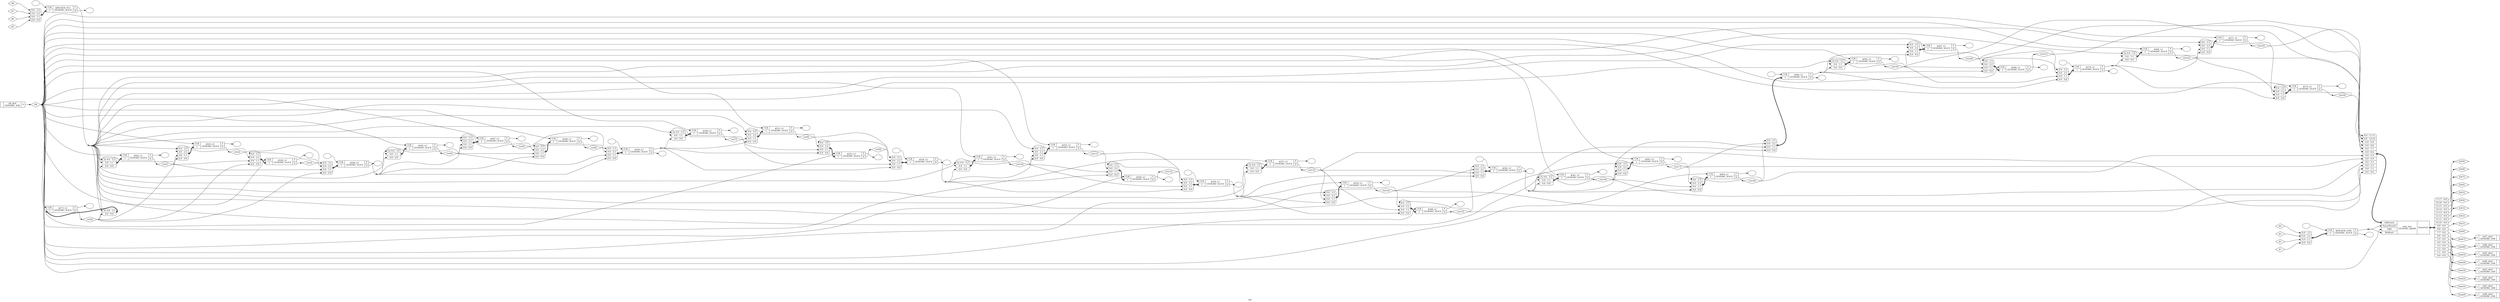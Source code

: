 digraph "top" {
label="top";
rankdir="LR";
remincross=true;
n14 [ shape=diamond, label="leds[1]", color="black", fontcolor="black" ];
n15 [ shape=diamond, label="leds[0]", color="black", fontcolor="black" ];
n16 [ shape=diamond, label="ctr[24]", color="black", fontcolor="black" ];
n17 [ shape=diamond, label="ctr[23]", color="black", fontcolor="black" ];
n18 [ shape=diamond, label="ctr[22]", color="black", fontcolor="black" ];
n19 [ shape=diamond, label="ctr[21]", color="black", fontcolor="black" ];
n20 [ shape=diamond, label="ctr[20]", color="black", fontcolor="black" ];
n21 [ shape=diamond, label="ctr[19]", color="black", fontcolor="black" ];
n22 [ shape=diamond, label="ctr[3]", color="black", fontcolor="black" ];
n23 [ shape=diamond, label="leds[5]", color="black", fontcolor="black" ];
n24 [ shape=diamond, label="ctr[18]", color="black", fontcolor="black" ];
n25 [ shape=diamond, label="leds[4]", color="black", fontcolor="black" ];
n26 [ shape=diamond, label="leds[3]", color="black", fontcolor="black" ];
n27 [ shape=diamond, label="ctr[2]", color="black", fontcolor="black" ];
n28 [ shape=diamond, label="leds[2]", color="black", fontcolor="black" ];
n29 [ shape=diamond, label="ctr[17]", color="black", fontcolor="black" ];
n30 [ shape=diamond, label="ctr[16]", color="black", fontcolor="black" ];
n31 [ shape=diamond, label="ctr[15]", color="black", fontcolor="black" ];
n33 [ shape=diamond, label="ctr[12]", color="black", fontcolor="black" ];
n37 [ shape=diamond, label="ctr[9]", color="black", fontcolor="black" ];
n39 [ shape=diamond, label="ctr[14]", color="black", fontcolor="black" ];
n40 [ shape=diamond, label="ctr[0]", color="black", fontcolor="black" ];
n42 [ shape=diamond, label="ctr[6]", color="black", fontcolor="black" ];
n43 [ shape=diamond, label="ctr[13]", color="black", fontcolor="black" ];
n44 [ shape=diamond, label="ctr[5]", color="black", fontcolor="black" ];
n45 [ shape=diamond, label="clk", color="black", fontcolor="black" ];
n46 [ shape=diamond, label="ctr[11]", color="black", fontcolor="black" ];
n48 [ shape=diamond, label="leds[7]", color="black", fontcolor="black" ];
n50 [ shape=diamond, label="ctr[7]", color="black", fontcolor="black" ];
n51 [ shape=diamond, label="ctr[1]", color="black", fontcolor="black" ];
n53 [ shape=diamond, label="leds[6]", color="black", fontcolor="black" ];
n56 [ shape=diamond, label="ctr[10]", color="black", fontcolor="black" ];
n57 [ shape=diamond, label="ctr[8]", color="black", fontcolor="black" ];
n61 [ shape=diamond, label="ctr[4]", color="black", fontcolor="black" ];
v0 [ label="" ];
c66 [ shape=record, label="{{<p62> CLK|<p63> I}|$573_LC\nGENERIC_SLICE|{<p64> F|<p65> Q}}" ];
x1 [ shape=record, style=rounded, label="<s3> 3x 0:0 - 3:1 |<s0> 0:0 - 0:0 " ];
x1:e -> c66:p63:w [arrowhead=odiamond, arrowtail=odiamond, dir=both, color="black", style="setlinewidth(3)", label=""];
v2 [ label="" ];
c67 [ shape=record, label="{{<p62> CLK|<p63> I}|$572_LC\nGENERIC_SLICE|{<p64> F|<p65> Q}}" ];
x3 [ shape=record, style=rounded, label="<s3> 0:0 - 3:3 |<s2> 0:0 - 2:2 |<s1> 0:0 - 1:1 |<s0> 0:0 - 0:0 " ];
x3:e -> c67:p63:w [arrowhead=odiamond, arrowtail=odiamond, dir=both, color="black", style="setlinewidth(3)", label=""];
v4 [ label="" ];
c68 [ shape=record, label="{{<p62> CLK|<p63> I}|$571_LC\nGENERIC_SLICE|{<p64> F|<p65> Q}}" ];
x5 [ shape=record, style=rounded, label="<s3> 0:0 - 3:3 |<s2> 0:0 - 2:2 |<s1> 0:0 - 1:1 |<s0> 0:0 - 0:0 " ];
x5:e -> c68:p63:w [arrowhead=odiamond, arrowtail=odiamond, dir=both, color="black", style="setlinewidth(3)", label=""];
v6 [ label="" ];
v8 [ label="" ];
c69 [ shape=record, label="{{<p62> CLK|<p63> I}|$570_LC\nGENERIC_SLICE|{<p64> F|<p65> Q}}" ];
x7 [ shape=record, style=rounded, label="<s3> 0:0 - 3:3 |<s2> 0:0 - 2:2 |<s1> 0:0 - 1:1 |<s0> 0:0 - 0:0 " ];
x7:e -> c69:p63:w [arrowhead=odiamond, arrowtail=odiamond, dir=both, color="black", style="setlinewidth(3)", label=""];
v9 [ label="" ];
c70 [ shape=record, label="{{<p62> CLK|<p63> I}|$569_LC\nGENERIC_SLICE|{<p64> F|<p65> Q}}" ];
x10 [ shape=record, style=rounded, label="<s3> 2x 0:0 - 3:2 |<s1> 0:0 - 1:1 |<s0> 0:0 - 0:0 " ];
x10:e -> c70:p63:w [arrowhead=odiamond, arrowtail=odiamond, dir=both, color="black", style="setlinewidth(3)", label=""];
v11 [ label="" ];
c71 [ shape=record, label="{{<p62> CLK|<p63> I}|$568_LC\nGENERIC_SLICE|{<p64> F|<p65> Q}}" ];
x12 [ shape=record, style=rounded, label="<s3> 0:0 - 3:3 |<s2> 0:0 - 2:2 |<s1> 0:0 - 1:1 |<s0> 0:0 - 0:0 " ];
x12:e -> c71:p63:w [arrowhead=odiamond, arrowtail=odiamond, dir=both, color="black", style="setlinewidth(3)", label=""];
v13 [ label="" ];
c72 [ shape=record, label="{{<p62> CLK|<p63> I}|$567_LC\nGENERIC_SLICE|{<p64> F|<p65> Q}}" ];
x14 [ shape=record, style=rounded, label="<s3> 0:0 - 3:3 |<s2> 0:0 - 2:2 |<s1> 0:0 - 1:1 |<s0> 0:0 - 0:0 " ];
x14:e -> c72:p63:w [arrowhead=odiamond, arrowtail=odiamond, dir=both, color="black", style="setlinewidth(3)", label=""];
v15 [ label="" ];
v17 [ label="" ];
c73 [ shape=record, label="{{<p62> CLK|<p63> I}|$566_LC\nGENERIC_SLICE|{<p64> F|<p65> Q}}" ];
x16 [ shape=record, style=rounded, label="<s3> 0:0 - 3:3 |<s2> 0:0 - 2:2 |<s1> 0:0 - 1:1 |<s0> 0:0 - 0:0 " ];
x16:e -> c73:p63:w [arrowhead=odiamond, arrowtail=odiamond, dir=both, color="black", style="setlinewidth(3)", label=""];
v18 [ label="" ];
c74 [ shape=record, label="{{<p62> CLK|<p63> I}|$565_LC\nGENERIC_SLICE|{<p64> F|<p65> Q}}" ];
x19 [ shape=record, style=rounded, label="<s3> 2x 0:0 - 3:2 |<s1> 0:0 - 1:1 |<s0> 0:0 - 0:0 " ];
x19:e -> c74:p63:w [arrowhead=odiamond, arrowtail=odiamond, dir=both, color="black", style="setlinewidth(3)", label=""];
v20 [ label="" ];
c75 [ shape=record, label="{{<p62> CLK|<p63> I}|$564_LC\nGENERIC_SLICE|{<p64> F|<p65> Q}}" ];
x21 [ shape=record, style=rounded, label="<s3> 0:0 - 3:3 |<s2> 0:0 - 2:2 |<s1> 0:0 - 1:1 |<s0> 0:0 - 0:0 " ];
x21:e -> c75:p63:w [arrowhead=odiamond, arrowtail=odiamond, dir=both, color="black", style="setlinewidth(3)", label=""];
v22 [ label="" ];
c76 [ shape=record, label="{{<p62> CLK|<p63> I}|$563_LC\nGENERIC_SLICE|{<p64> F|<p65> Q}}" ];
x23 [ shape=record, style=rounded, label="<s3> 0:0 - 3:3 |<s2> 0:0 - 2:2 |<s1> 0:0 - 1:1 |<s0> 0:0 - 0:0 " ];
x23:e -> c76:p63:w [arrowhead=odiamond, arrowtail=odiamond, dir=both, color="black", style="setlinewidth(3)", label=""];
v24 [ label="" ];
v26 [ label="" ];
c77 [ shape=record, label="{{<p62> CLK|<p63> I}|$562_LC\nGENERIC_SLICE|{<p64> F|<p65> Q}}" ];
x25 [ shape=record, style=rounded, label="<s3> 0:0 - 3:3 |<s2> 0:0 - 2:2 |<s1> 0:0 - 1:1 |<s0> 0:0 - 0:0 " ];
x25:e -> c77:p63:w [arrowhead=odiamond, arrowtail=odiamond, dir=both, color="black", style="setlinewidth(3)", label=""];
v27 [ label="" ];
c78 [ shape=record, label="{{<p62> CLK|<p63> I}|$561_LC\nGENERIC_SLICE|{<p64> F|<p65> Q}}" ];
x28 [ shape=record, style=rounded, label="<s3> 2x 0:0 - 3:2 |<s1> 0:0 - 1:1 |<s0> 0:0 - 0:0 " ];
x28:e -> c78:p63:w [arrowhead=odiamond, arrowtail=odiamond, dir=both, color="black", style="setlinewidth(3)", label=""];
v29 [ label="" ];
c79 [ shape=record, label="{{<p62> CLK|<p63> I}|$560_LC\nGENERIC_SLICE|{<p64> F|<p65> Q}}" ];
x30 [ shape=record, style=rounded, label="<s3> 0:0 - 3:3 |<s2> 0:0 - 2:2 |<s1> 0:0 - 1:1 |<s0> 0:0 - 0:0 " ];
x30:e -> c79:p63:w [arrowhead=odiamond, arrowtail=odiamond, dir=both, color="black", style="setlinewidth(3)", label=""];
v31 [ label="" ];
c80 [ shape=record, label="{{<p62> CLK|<p63> I}|$559_LC\nGENERIC_SLICE|{<p64> F|<p65> Q}}" ];
x32 [ shape=record, style=rounded, label="<s3> 0:0 - 3:3 |<s2> 0:0 - 2:2 |<s1> 0:0 - 1:1 |<s0> 0:0 - 0:0 " ];
x32:e -> c80:p63:w [arrowhead=odiamond, arrowtail=odiamond, dir=both, color="black", style="setlinewidth(3)", label=""];
v33 [ label="" ];
v35 [ label="" ];
c81 [ shape=record, label="{{<p62> CLK|<p63> I}|$558_LC\nGENERIC_SLICE|{<p64> F|<p65> Q}}" ];
x34 [ shape=record, style=rounded, label="<s3> 0:0 - 3:3 |<s2> 0:0 - 2:2 |<s1> 0:0 - 1:1 |<s0> 0:0 - 0:0 " ];
x34:e -> c81:p63:w [arrowhead=odiamond, arrowtail=odiamond, dir=both, color="black", style="setlinewidth(3)", label=""];
v36 [ label="" ];
c82 [ shape=record, label="{{<p62> CLK|<p63> I}|$557_LC\nGENERIC_SLICE|{<p64> F|<p65> Q}}" ];
x37 [ shape=record, style=rounded, label="<s3> 2x 0:0 - 3:2 |<s1> 0:0 - 1:1 |<s0> 0:0 - 0:0 " ];
x37:e -> c82:p63:w [arrowhead=odiamond, arrowtail=odiamond, dir=both, color="black", style="setlinewidth(3)", label=""];
v38 [ label="" ];
c83 [ shape=record, label="{{<p62> CLK|<p63> I}|$556_LC\nGENERIC_SLICE|{<p64> F|<p65> Q}}" ];
x39 [ shape=record, style=rounded, label="<s3> 0:0 - 3:3 |<s2> 0:0 - 2:2 |<s1> 0:0 - 1:1 |<s0> 0:0 - 0:0 " ];
x39:e -> c83:p63:w [arrowhead=odiamond, arrowtail=odiamond, dir=both, color="black", style="setlinewidth(3)", label=""];
v40 [ label="" ];
c84 [ shape=record, label="{{<p62> CLK|<p63> I}|$555_LC\nGENERIC_SLICE|{<p64> F|<p65> Q}}" ];
x41 [ shape=record, style=rounded, label="<s3> 0:0 - 3:3 |<s2> 0:0 - 2:2 |<s1> 0:0 - 1:1 |<s0> 0:0 - 0:0 " ];
x41:e -> c84:p63:w [arrowhead=odiamond, arrowtail=odiamond, dir=both, color="black", style="setlinewidth(3)", label=""];
v42 [ label="" ];
v44 [ label="" ];
c85 [ shape=record, label="{{<p62> CLK|<p63> I}|$554_LC\nGENERIC_SLICE|{<p64> F|<p65> Q}}" ];
x43 [ shape=record, style=rounded, label="<s3> 0:0 - 3:3 |<s2> 0:0 - 2:2 |<s1> 0:0 - 1:1 |<s0> 0:0 - 0:0 " ];
x43:e -> c85:p63:w [arrowhead=odiamond, arrowtail=odiamond, dir=both, color="black", style="setlinewidth(3)", label=""];
v45 [ label="" ];
c86 [ shape=record, label="{{<p62> CLK|<p63> I}|$553_LC\nGENERIC_SLICE|{<p64> F|<p65> Q}}" ];
x46 [ shape=record, style=rounded, label="<s3> 2x 0:0 - 3:2 |<s1> 0:0 - 1:1 |<s0> 0:0 - 0:0 " ];
x46:e -> c86:p63:w [arrowhead=odiamond, arrowtail=odiamond, dir=both, color="black", style="setlinewidth(3)", label=""];
v47 [ label="" ];
c87 [ shape=record, label="{{<p62> CLK|<p63> I}|$552_LC\nGENERIC_SLICE|{<p64> F|<p65> Q}}" ];
x48 [ shape=record, style=rounded, label="<s3> 0:0 - 3:3 |<s2> 0:0 - 2:2 |<s1> 0:0 - 1:1 |<s0> 0:0 - 0:0 " ];
x48:e -> c87:p63:w [arrowhead=odiamond, arrowtail=odiamond, dir=both, color="black", style="setlinewidth(3)", label=""];
v49 [ label="" ];
c88 [ shape=record, label="{{<p62> CLK|<p63> I}|$551_LC\nGENERIC_SLICE|{<p64> F|<p65> Q}}" ];
x50 [ shape=record, style=rounded, label="<s3> 0:0 - 3:3 |<s2> 0:0 - 2:2 |<s1> 0:0 - 1:1 |<s0> 0:0 - 0:0 " ];
x50:e -> c88:p63:w [arrowhead=odiamond, arrowtail=odiamond, dir=both, color="black", style="setlinewidth(3)", label=""];
v51 [ label="" ];
v53 [ label="" ];
c89 [ shape=record, label="{{<p62> CLK|<p63> I}|$550_LC\nGENERIC_SLICE|{<p64> F|<p65> Q}}" ];
x52 [ shape=record, style=rounded, label="<s3> 0:0 - 3:3 |<s2> 0:0 - 2:2 |<s1> 0:0 - 1:1 |<s0> 0:0 - 0:0 " ];
x52:e -> c89:p63:w [arrowhead=odiamond, arrowtail=odiamond, dir=both, color="black", style="setlinewidth(3)", label=""];
v54 [ label="" ];
c90 [ shape=record, label="{{<p62> CLK|<p63> I}|$549_LC\nGENERIC_SLICE|{<p64> F|<p65> Q}}" ];
x55 [ shape=record, style=rounded, label="<s3> 2x 0:0 - 3:2 |<s1> 0:0 - 1:1 |<s0> 0:0 - 0:0 " ];
x55:e -> c90:p63:w [arrowhead=odiamond, arrowtail=odiamond, dir=both, color="black", style="setlinewidth(3)", label=""];
v56 [ label="" ];
c91 [ shape=record, label="{{<p62> CLK|<p63> I}|$548_LC\nGENERIC_SLICE|{<p64> F|<p65> Q}}" ];
x57 [ shape=record, style=rounded, label="<s3> 0:0 - 3:3 |<s2> 0:0 - 2:2 |<s1> 0:0 - 1:1 |<s0> 0:0 - 0:0 " ];
x57:e -> c91:p63:w [arrowhead=odiamond, arrowtail=odiamond, dir=both, color="black", style="setlinewidth(3)", label=""];
v58 [ label="" ];
c92 [ shape=record, label="{{<p62> CLK|<p63> I}|$547_LC\nGENERIC_SLICE|{<p64> F|<p65> Q}}" ];
x59 [ shape=record, style=rounded, label="<s3> 0:0 - 3:3 |<s2> 0:0 - 2:2 |<s1> 0:0 - 1:1 |<s0> 0:0 - 0:0 " ];
x59:e -> c92:p63:w [arrowhead=odiamond, arrowtail=odiamond, dir=both, color="black", style="setlinewidth(3)", label=""];
v60 [ label="" ];
v62 [ label="" ];
c93 [ shape=record, label="{{<p62> CLK|<p63> I}|$546_LC\nGENERIC_SLICE|{<p64> F|<p65> Q}}" ];
x61 [ shape=record, style=rounded, label="<s3> 0:0 - 3:3 |<s2> 0:0 - 2:2 |<s1> 0:0 - 1:1 |<s0> 0:0 - 0:0 " ];
x61:e -> c93:p63:w [arrowhead=odiamond, arrowtail=odiamond, dir=both, color="black", style="setlinewidth(3)", label=""];
v63 [ label="" ];
c94 [ shape=record, label="{{<p62> CLK|<p63> I}|$545_LC\nGENERIC_SLICE|{<p64> F|<p65> Q}}" ];
x64 [ shape=record, style=rounded, label="<s3> 2x 0:0 - 3:2 |<s1> 0:0 - 1:1 |<s0> 0:0 - 0:0 " ];
x64:e -> c94:p63:w [arrowhead=odiamond, arrowtail=odiamond, dir=both, color="black", style="setlinewidth(3)", label=""];
v65 [ label="" ];
c95 [ shape=record, label="{{<p62> CLK|<p63> I}|$544_LC\nGENERIC_SLICE|{<p64> F|<p65> Q}}" ];
x66 [ shape=record, style=rounded, label="<s3> 0:0 - 3:3 |<s2> 0:0 - 2:2 |<s1> 0:0 - 1:1 |<s0> 0:0 - 0:0 " ];
x66:e -> c95:p63:w [arrowhead=odiamond, arrowtail=odiamond, dir=both, color="black", style="setlinewidth(3)", label=""];
v67 [ label="" ];
c96 [ shape=record, label="{{<p62> CLK|<p63> I}|$543_LC\nGENERIC_SLICE|{<p64> F|<p65> Q}}" ];
x68 [ shape=record, style=rounded, label="<s3> 0:0 - 3:3 |<s2> 0:0 - 2:2 |<s1> 0:0 - 1:1 |<s0> 0:0 - 0:0 " ];
x68:e -> c96:p63:w [arrowhead=odiamond, arrowtail=odiamond, dir=both, color="black", style="setlinewidth(3)", label=""];
v69 [ label="" ];
c97 [ shape=record, label="{{<p62> CLK|<p63> I}|$542_LC\nGENERIC_SLICE|{<p64> F|<p65> Q}}" ];
x70 [ shape=record, style=rounded, label="<s3> 2x 0:0 - 3:2 |<s1> 0:0 - 1:1 |<s0> 0:0 - 0:0 " ];
x70:e -> c97:p63:w [arrowhead=odiamond, arrowtail=odiamond, dir=both, color="black", style="setlinewidth(3)", label=""];
v71 [ label="" ];
v73 [ label="" ];
c98 [ shape=record, label="{{<p62> CLK|<p63> I}|$PACKER_VCC\nGENERIC_SLICE|{<p64> F|<p65> Q}}" ];
x72 [ shape=record, style=rounded, label="<s3> 0:0 - 3:3 |<s2> 0:0 - 2:2 |<s1> 0:0 - 1:1 |<s0> 0:0 - 0:0 " ];
x72:e -> c98:p63:w [arrowhead=odiamond, arrowtail=odiamond, dir=both, color="black", style="setlinewidth(3)", label=""];
c99 [ shape=record, label="{{<p63> I}|led6_obuf\nGENERIC_IOB|{}}" ];
c100 [ shape=record, label="{{<p63> I}|led3_obuf\nGENERIC_IOB|{}}" ];
c101 [ shape=record, label="{{<p63> I}|led1_obuf\nGENERIC_IOB|{}}" ];
c102 [ shape=record, label="{{<p63> I}|led0_obuf\nGENERIC_IOB|{}}" ];
c103 [ shape=record, label="{{<p63> I}|led7_obuf\nGENERIC_IOB|{}}" ];
c105 [ shape=record, label="{{}|clk_ibuf\nGENERIC_IOB|{<p104> O}}" ];
c106 [ shape=record, label="{{<p63> I}|led5_obuf\nGENERIC_IOB|{}}" ];
c107 [ shape=record, label="{{<p63> I}|led4_obuf\nGENERIC_IOB|{}}" ];
v74 [ label="" ];
v76 [ label="" ];
c108 [ shape=record, label="{{<p62> CLK|<p63> I}|$PACKER_GND\nGENERIC_SLICE|{<p64> F|<p65> Q}}" ];
x75 [ shape=record, style=rounded, label="<s3> 0:0 - 3:3 |<s2> 0:0 - 2:2 |<s1> 0:0 - 1:1 |<s0> 0:0 - 0:0 " ];
x75:e -> c108:p63:w [arrowhead=odiamond, arrowtail=odiamond, dir=both, color="black", style="setlinewidth(3)", label=""];
c114 [ shape=record, label="{{<p109> AddressA|<p110> AsyncReset0|<p111> Clk0|<p112> WeRenA}|ram_inst\nGENERIC_BRAM|{<p113> DataOutA}}" ];
x77 [ shape=record, style=rounded, label="<s17> 17:17 - 0:0 |<s16> 16:16 - 0:0 |<s15> 15:15 - 0:0 |<s14> 14:14 - 0:0 |<s13> 13:13 - 0:0 |<s12> 12:12 - 0:0 |<s11> 11:11 - 0:0 |<s10> 10:10 - 0:0 |<s9> 9:9 - 0:0 |<s8> 8:8 - 0:0 |<s7> 7:7 - 0:0 |<s6> 6:6 - 0:0 |<s5> 5:5 - 0:0 |<s4> 4:4 - 0:0 |<s3> 3:3 - 0:0 |<s2> 2:2 - 0:0 |<s1> 1:1 - 0:0 |<s0> 0:0 - 0:0 " ];
c114:p113:e -> x77:w [arrowhead=odiamond, arrowtail=odiamond, dir=both, color="black", style="setlinewidth(3)", label=""];
x78 [ shape=record, style=rounded, label="<s11> 0:0 - 11:11 |<s10> 0:0 - 10:10 |<s9> 0:0 - 9:9 |<s8> 0:0 - 8:8 |<s7> 0:0 - 7:7 |<s6> 0:0 - 6:6 |<s5> 0:0 - 5:5 |<s4> 0:0 - 4:4 |<s3> 0:0 - 3:3 |<s2> 0:0 - 2:2 |<s1> 0:0 - 1:1 |<s0> 0:0 - 0:0 " ];
x78:e -> c114:p109:w [arrowhead=odiamond, arrowtail=odiamond, dir=both, color="black", style="setlinewidth(3)", label=""];
c115 [ shape=record, label="{{<p63> I}|led2_obuf\nGENERIC_IOB|{}}" ];
n1 [ shape=diamond, label="$8" ];
n1:e -> x72:s3:w [color="black", label=""];
n10 [ shape=point ];
c108:p64:e -> n10:w [color="black", label=""];
n10:e -> c114:p110:w [color="black", label=""];
n10:e -> c114:p112:w [color="black", label=""];
n11 [ shape=diamond, label="$3[9]" ];
x77:s17:e -> n11:w [color="black", label=""];
n12 [ shape=diamond, label="$3[4]" ];
x77:s12:e -> n12:w [color="black", label=""];
n13 [ shape=diamond, label="$3[3]" ];
x77:s11:e -> n13:w [color="black", label=""];
x77:s1:e -> n14:w [color="black", label=""];
n14:e -> c101:p63:w [color="black", label=""];
x77:s0:e -> n15:w [color="black", label=""];
n15:e -> c102:p63:w [color="black", label=""];
c67:p65:e -> n16:w [color="black", label=""];
n16:e -> x3:s3:w [color="black", label=""];
n16:e -> x78:s11:w [color="black", label=""];
c68:p65:e -> n17:w [color="black", label=""];
n17:e -> x3:s2:w [color="black", label=""];
n17:e -> x5:s2:w [color="black", label=""];
n17:e -> x78:s10:w [color="black", label=""];
c70:p65:e -> n18:w [color="black", label=""];
n18:e -> x10:s1:w [color="black", label=""];
n18:e -> x3:s1:w [color="black", label=""];
n18:e -> x5:s1:w [color="black", label=""];
n18:e -> x78:s9:w [color="black", label=""];
c71:p65:e -> n19:w [color="black", label=""];
n19:e -> x12:s3:w [color="black", label=""];
n19:e -> x78:s8:w [color="black", label=""];
n19:e -> x7:s3:w [color="black", label=""];
n2 [ shape=diamond, label="$7" ];
n2:e -> x72:s2:w [color="black", label=""];
c72:p65:e -> n20:w [color="black", label=""];
n20:e -> x12:s2:w [color="black", label=""];
n20:e -> x14:s2:w [color="black", label=""];
n20:e -> x78:s7:w [color="black", label=""];
n20:e -> x7:s2:w [color="black", label=""];
c74:p65:e -> n21:w [color="black", label=""];
n21:e -> x12:s1:w [color="black", label=""];
n21:e -> x14:s1:w [color="black", label=""];
n21:e -> x19:s1:w [color="black", label=""];
n21:e -> x78:s6:w [color="black", label=""];
n21:e -> x7:s1:w [color="black", label=""];
c95:p65:e -> n22:w [color="black", label=""];
n22:e -> x61:s3:w [color="black", label=""];
n22:e -> x66:s3:w [color="black", label=""];
x77:s5:e -> n23:w [color="black", label=""];
n23:e -> c106:p63:w [color="black", label=""];
c75:p65:e -> n24:w [color="black", label=""];
n24:e -> x16:s3:w [color="black", label=""];
n24:e -> x21:s3:w [color="black", label=""];
n24:e -> x78:s5:w [color="black", label=""];
x77:s4:e -> n25:w [color="black", label=""];
n25:e -> c107:p63:w [color="black", label=""];
x77:s3:e -> n26:w [color="black", label=""];
n26:e -> c100:p63:w [color="black", label=""];
c96:p65:e -> n27:w [color="black", label=""];
n27:e -> x61:s2:w [color="black", label=""];
n27:e -> x66:s2:w [color="black", label=""];
n27:e -> x68:s2:w [color="black", label=""];
x77:s2:e -> n28:w [color="black", label=""];
n28:e -> c115:p63:w [color="black", label=""];
c76:p65:e -> n29:w [color="black", label=""];
n29:e -> x16:s2:w [color="black", label=""];
n29:e -> x21:s2:w [color="black", label=""];
n29:e -> x23:s2:w [color="black", label=""];
n29:e -> x78:s4:w [color="black", label=""];
n3 [ shape=diamond, label="$6" ];
n3:e -> x72:s1:w [color="black", label=""];
c78:p65:e -> n30:w [color="black", label=""];
n30:e -> x16:s1:w [color="black", label=""];
n30:e -> x21:s1:w [color="black", label=""];
n30:e -> x23:s1:w [color="black", label=""];
n30:e -> x28:s1:w [color="black", label=""];
n30:e -> x78:s3:w [color="black", label=""];
c79:p65:e -> n31:w [color="black", label=""];
n31:e -> x25:s3:w [color="black", label=""];
n31:e -> x30:s3:w [color="black", label=""];
n31:e -> x78:s2:w [color="black", label=""];
n32 [ shape=point ];
c81:p64:e -> n32:w [color="black", label=""];
n32:e -> x25:s0:w [color="black", label=""];
n32:e -> x30:s0:w [color="black", label=""];
n32:e -> x32:s0:w [color="black", label=""];
n32:e -> x37:s0:w [color="black", label=""];
c83:p65:e -> n33:w [color="black", label=""];
n33:e -> x34:s3:w [color="black", label=""];
n33:e -> x39:s3:w [color="black", label=""];
n34 [ shape=point ];
c85:p64:e -> n34:w [color="black", label=""];
n34:e -> x34:s0:w [color="black", label=""];
n34:e -> x39:s0:w [color="black", label=""];
n34:e -> x41:s0:w [color="black", label=""];
n34:e -> x46:s0:w [color="black", label=""];
n35 [ shape=diamond, label="$3[2]" ];
x77:s10:e -> n35:w [color="black", label=""];
n36 [ shape=diamond, label="$3[1]" ];
x77:s9:e -> n36:w [color="black", label=""];
c87:p65:e -> n37:w [color="black", label=""];
n37:e -> x43:s3:w [color="black", label=""];
n37:e -> x48:s3:w [color="black", label=""];
n38 [ shape=diamond, label="$3[0]" ];
x77:s8:e -> n38:w [color="black", label=""];
c80:p65:e -> n39:w [color="black", label=""];
n39:e -> x25:s2:w [color="black", label=""];
n39:e -> x30:s2:w [color="black", label=""];
n39:e -> x32:s2:w [color="black", label=""];
n39:e -> x78:s1:w [color="black", label=""];
n4 [ shape=diamond, label="$5" ];
n4:e -> x72:s0:w [color="black", label=""];
c66:p65:e -> n40:w [color="black", label=""];
n40:e -> x1:s0:w [color="black", label=""];
n40:e -> x61:s0:w [color="black", label=""];
n40:e -> x66:s0:w [color="black", label=""];
n40:e -> x68:s0:w [color="black", label=""];
n40:e -> x70:s0:w [color="black", label=""];
n41 [ shape=point ];
c89:p64:e -> n41:w [color="black", label=""];
n41:e -> x43:s0:w [color="black", label=""];
n41:e -> x48:s0:w [color="black", label=""];
n41:e -> x50:s0:w [color="black", label=""];
n41:e -> x55:s0:w [color="black", label=""];
c91:p65:e -> n42:w [color="black", label=""];
n42:e -> x52:s3:w [color="black", label=""];
n42:e -> x57:s3:w [color="black", label=""];
c82:p65:e -> n43:w [color="black", label=""];
n43:e -> x25:s1:w [color="black", label=""];
n43:e -> x30:s1:w [color="black", label=""];
n43:e -> x32:s1:w [color="black", label=""];
n43:e -> x37:s1:w [color="black", label=""];
n43:e -> x78:s0:w [color="black", label=""];
c92:p65:e -> n44:w [color="black", label=""];
n44:e -> x52:s2:w [color="black", label=""];
n44:e -> x57:s2:w [color="black", label=""];
n44:e -> x59:s2:w [color="black", label=""];
c105:p104:e -> n45:w [color="black", label=""];
n45:e -> c114:p111:w [color="black", label=""];
n45:e -> c66:p62:w [color="black", label=""];
n45:e -> c67:p62:w [color="black", label=""];
n45:e -> c68:p62:w [color="black", label=""];
n45:e -> c70:p62:w [color="black", label=""];
n45:e -> c71:p62:w [color="black", label=""];
n45:e -> c72:p62:w [color="black", label=""];
n45:e -> c74:p62:w [color="black", label=""];
n45:e -> c75:p62:w [color="black", label=""];
n45:e -> c76:p62:w [color="black", label=""];
n45:e -> c78:p62:w [color="black", label=""];
n45:e -> c79:p62:w [color="black", label=""];
n45:e -> c80:p62:w [color="black", label=""];
n45:e -> c82:p62:w [color="black", label=""];
n45:e -> c83:p62:w [color="black", label=""];
n45:e -> c84:p62:w [color="black", label=""];
n45:e -> c86:p62:w [color="black", label=""];
n45:e -> c87:p62:w [color="black", label=""];
n45:e -> c88:p62:w [color="black", label=""];
n45:e -> c90:p62:w [color="black", label=""];
n45:e -> c91:p62:w [color="black", label=""];
n45:e -> c92:p62:w [color="black", label=""];
n45:e -> c94:p62:w [color="black", label=""];
n45:e -> c95:p62:w [color="black", label=""];
n45:e -> c96:p62:w [color="black", label=""];
n45:e -> c97:p62:w [color="black", label=""];
c84:p65:e -> n46:w [color="black", label=""];
n46:e -> x34:s2:w [color="black", label=""];
n46:e -> x39:s2:w [color="black", label=""];
n46:e -> x41:s2:w [color="black", label=""];
n47 [ shape=point ];
c93:p64:e -> n47:w [color="black", label=""];
n47:e -> x52:s0:w [color="black", label=""];
n47:e -> x57:s0:w [color="black", label=""];
n47:e -> x59:s0:w [color="black", label=""];
n47:e -> x64:s0:w [color="black", label=""];
x77:s7:e -> n48:w [color="black", label=""];
n48:e -> c103:p63:w [color="black", label=""];
n49 [ shape=point ];
c73:p64:e -> n49:w [color="black", label=""];
n49:e -> x12:s0:w [color="black", label=""];
n49:e -> x14:s0:w [color="black", label=""];
n49:e -> x19:s0:w [color="black", label=""];
n49:e -> x7:s0:w [color="black", label=""];
n5 [ shape=diamond, label="$4" ];
n5:e -> x75:s3:w [color="black", label=""];
c90:p65:e -> n50:w [color="black", label=""];
n50:e -> x43:s1:w [color="black", label=""];
n50:e -> x48:s1:w [color="black", label=""];
n50:e -> x50:s1:w [color="black", label=""];
n50:e -> x55:s1:w [color="black", label=""];
c97:p65:e -> n51:w [color="black", label=""];
n51:e -> x61:s1:w [color="black", label=""];
n51:e -> x66:s1:w [color="black", label=""];
n51:e -> x68:s1:w [color="black", label=""];
n51:e -> x70:s1:w [color="black", label=""];
n52 [ shape=diamond, label="$3[7]" ];
x77:s15:e -> n52:w [color="black", label=""];
x77:s6:e -> n53:w [color="black", label=""];
n53:e -> c99:p63:w [color="black", label=""];
n54 [ shape=diamond, label="$3[6]" ];
x77:s14:e -> n54:w [color="black", label=""];
n55 [ shape=diamond, label="$3[5]" ];
x77:s13:e -> n55:w [color="black", label=""];
c86:p65:e -> n56:w [color="black", label=""];
n56:e -> x34:s1:w [color="black", label=""];
n56:e -> x39:s1:w [color="black", label=""];
n56:e -> x41:s1:w [color="black", label=""];
n56:e -> x46:s1:w [color="black", label=""];
c88:p65:e -> n57:w [color="black", label=""];
n57:e -> x43:s2:w [color="black", label=""];
n57:e -> x48:s2:w [color="black", label=""];
n57:e -> x50:s2:w [color="black", label=""];
n58 [ shape=point ];
c77:p64:e -> n58:w [color="black", label=""];
n58:e -> x16:s0:w [color="black", label=""];
n58:e -> x21:s0:w [color="black", label=""];
n58:e -> x23:s0:w [color="black", label=""];
n58:e -> x28:s0:w [color="black", label=""];
n59 [ shape=point ];
c69:p64:e -> n59:w [color="black", label=""];
n59:e -> x10:s0:w [color="black", label=""];
n59:e -> x3:s0:w [color="black", label=""];
n59:e -> x5:s0:w [color="black", label=""];
n6 [ shape=diamond, label="$3" ];
n6:e -> x75:s2:w [color="black", label=""];
n60 [ shape=diamond, label="$3[8]" ];
x77:s16:e -> n60:w [color="black", label=""];
c94:p65:e -> n61:w [color="black", label=""];
n61:e -> x52:s1:w [color="black", label=""];
n61:e -> x57:s1:w [color="black", label=""];
n61:e -> x59:s1:w [color="black", label=""];
n61:e -> x64:s1:w [color="black", label=""];
n7 [ shape=diamond, label="$2" ];
n7:e -> x75:s1:w [color="black", label=""];
n8 [ shape=diamond, label="$1" ];
n8:e -> x75:s0:w [color="black", label=""];
n9 [ shape=point ];
c98:p64:e -> n9:w [color="black", label=""];
n9:e -> x10:s3:w [color="black", label=""];
n9:e -> x14:s3:w [color="black", label=""];
n9:e -> x19:s3:w [color="black", label=""];
n9:e -> x1:s3:w [color="black", label=""];
n9:e -> x23:s3:w [color="black", label=""];
n9:e -> x28:s3:w [color="black", label=""];
n9:e -> x32:s3:w [color="black", label=""];
n9:e -> x37:s3:w [color="black", label=""];
n9:e -> x41:s3:w [color="black", label=""];
n9:e -> x46:s3:w [color="black", label=""];
n9:e -> x50:s3:w [color="black", label=""];
n9:e -> x55:s3:w [color="black", label=""];
n9:e -> x59:s3:w [color="black", label=""];
n9:e -> x5:s3:w [color="black", label=""];
n9:e -> x64:s3:w [color="black", label=""];
n9:e -> x68:s3:w [color="black", label=""];
n9:e -> x70:s3:w [color="black", label=""];
c66:p64:e -> v0:w [color="black", label=""];
c71:p64:e -> v11:w [color="black", label=""];
c72:p64:e -> v13:w [color="black", label=""];
v15:e -> c73:p62:w [color="black", label=""];
c73:p65:e -> v17:w [color="black", label=""];
c74:p64:e -> v18:w [color="black", label=""];
c67:p64:e -> v2:w [color="black", label=""];
c75:p64:e -> v20:w [color="black", label=""];
c76:p64:e -> v22:w [color="black", label=""];
v24:e -> c77:p62:w [color="black", label=""];
c77:p65:e -> v26:w [color="black", label=""];
c78:p64:e -> v27:w [color="black", label=""];
c79:p64:e -> v29:w [color="black", label=""];
c80:p64:e -> v31:w [color="black", label=""];
v33:e -> c81:p62:w [color="black", label=""];
c81:p65:e -> v35:w [color="black", label=""];
c82:p64:e -> v36:w [color="black", label=""];
c83:p64:e -> v38:w [color="black", label=""];
c68:p64:e -> v4:w [color="black", label=""];
c84:p64:e -> v40:w [color="black", label=""];
v42:e -> c85:p62:w [color="black", label=""];
c85:p65:e -> v44:w [color="black", label=""];
c86:p64:e -> v45:w [color="black", label=""];
c87:p64:e -> v47:w [color="black", label=""];
c88:p64:e -> v49:w [color="black", label=""];
v51:e -> c89:p62:w [color="black", label=""];
c89:p65:e -> v53:w [color="black", label=""];
c90:p64:e -> v54:w [color="black", label=""];
c91:p64:e -> v56:w [color="black", label=""];
c92:p64:e -> v58:w [color="black", label=""];
v6:e -> c69:p62:w [color="black", label=""];
v60:e -> c93:p62:w [color="black", label=""];
c93:p65:e -> v62:w [color="black", label=""];
c94:p64:e -> v63:w [color="black", label=""];
c95:p64:e -> v65:w [color="black", label=""];
c96:p64:e -> v67:w [color="black", label=""];
c97:p64:e -> v69:w [color="black", label=""];
v71:e -> c98:p62:w [color="black", label=""];
c98:p65:e -> v73:w [color="black", label=""];
v74:e -> c108:p62:w [color="black", label=""];
c108:p65:e -> v76:w [color="black", label=""];
c69:p65:e -> v8:w [color="black", label=""];
c70:p64:e -> v9:w [color="black", label=""];
}
